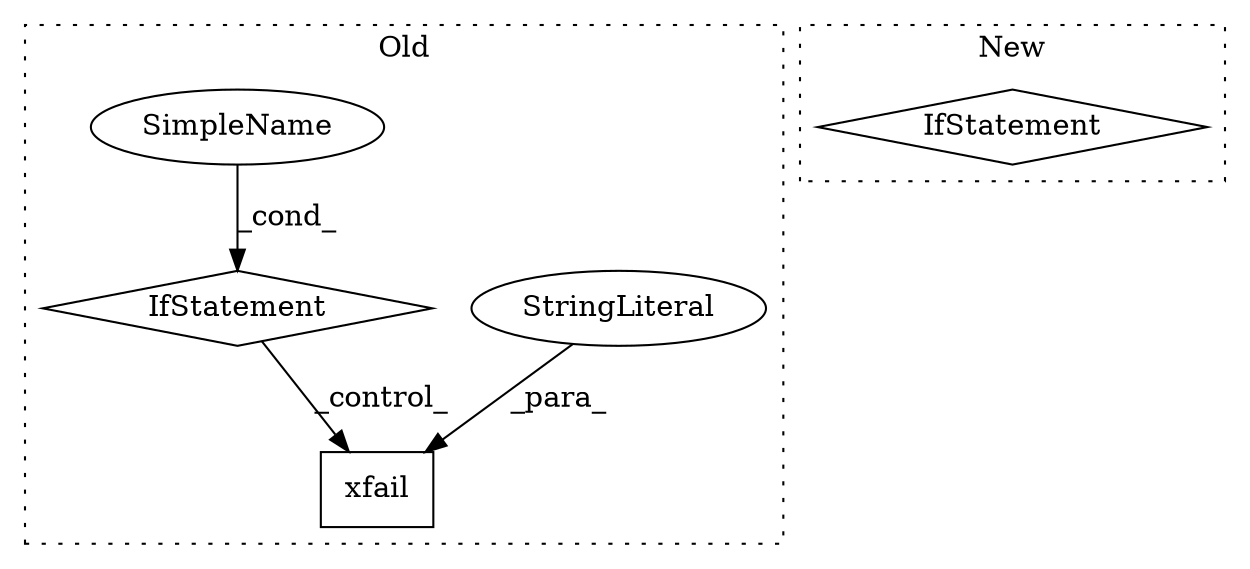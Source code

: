 digraph G {
subgraph cluster0 {
1 [label="xfail" a="32" s="13263,13298" l="6,1" shape="box"];
3 [label="StringLiteral" a="45" s="13269" l="29" shape="ellipse"];
4 [label="SimpleName" a="42" s="" l="" shape="ellipse"];
5 [label="IfStatement" a="25" s="13186,13217" l="4,2" shape="diamond"];
label = "Old";
style="dotted";
}
subgraph cluster1 {
2 [label="IfStatement" a="25" s="13550,13565" l="4,2" shape="diamond"];
label = "New";
style="dotted";
}
3 -> 1 [label="_para_"];
4 -> 5 [label="_cond_"];
5 -> 1 [label="_control_"];
}